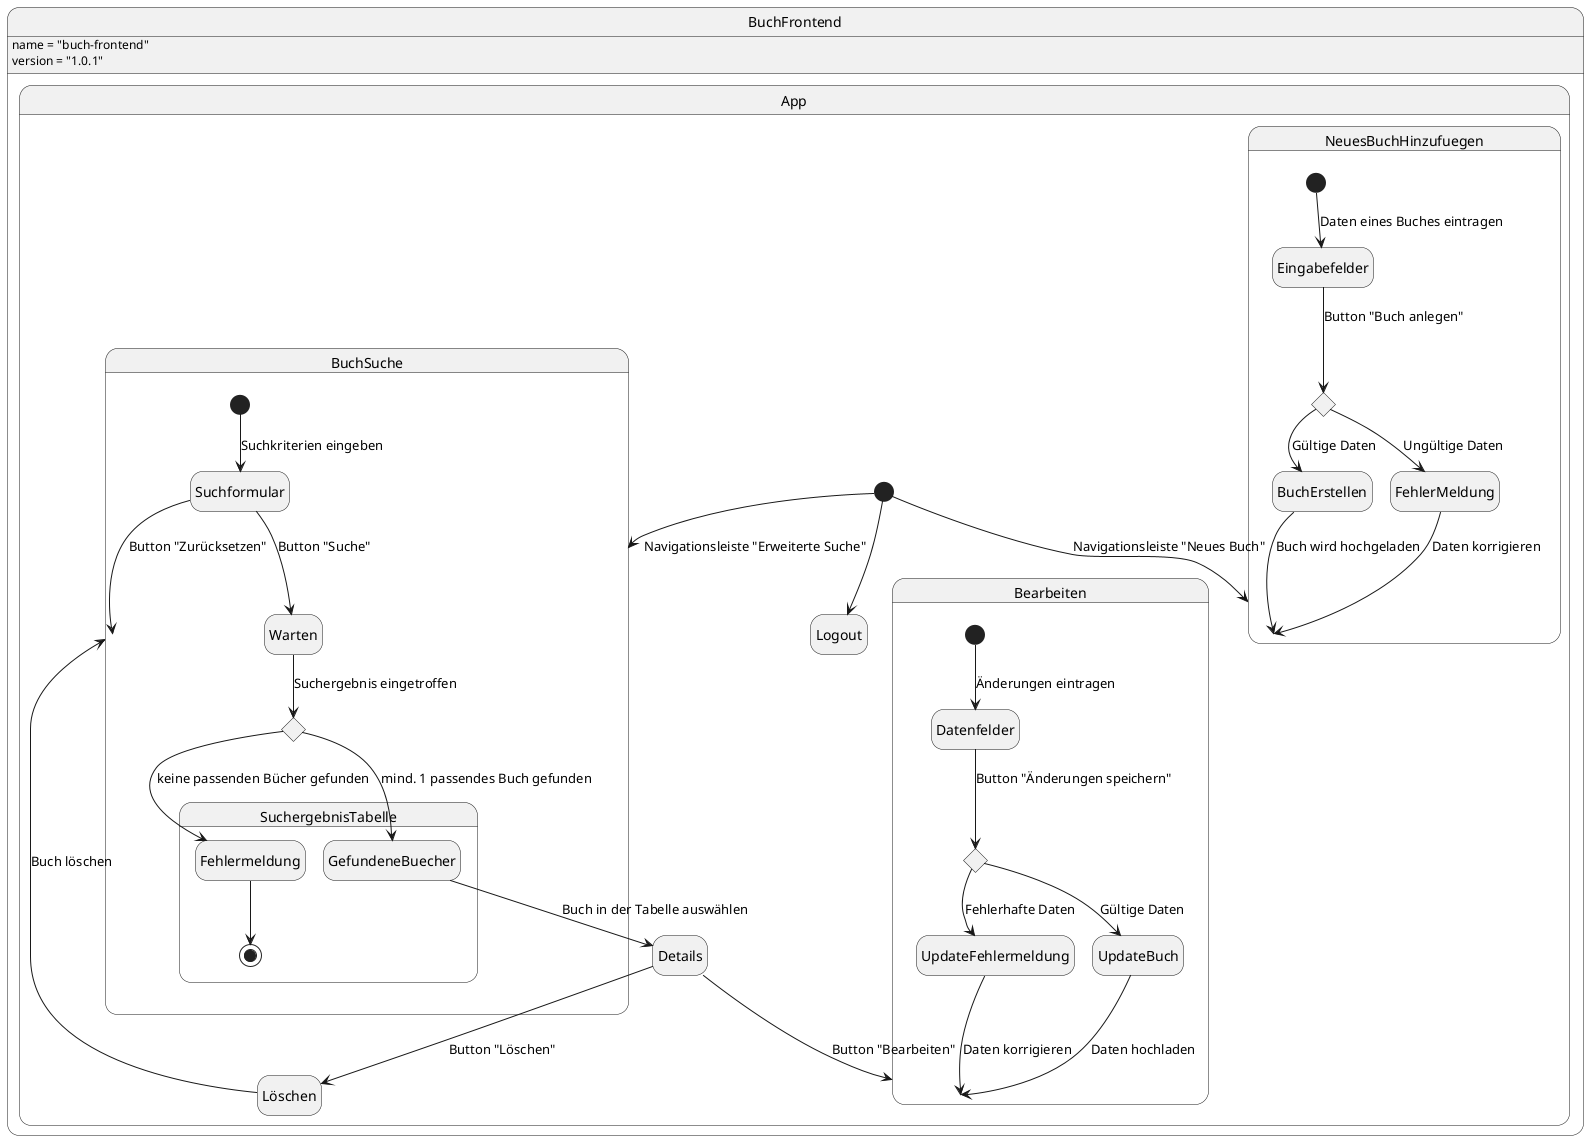 @startuml Zustandsdiagramm
' Preview durch <Alt>d

hide empty description
state BuchFrontend {
    BuchFrontend : name = "buch-frontend"
    BuchFrontend : version = "1.0.1"

    state App {
        [*] --> Logout

        state BuchSuche {
            [*] --> Suchformular: Suchkriterien eingeben
            Suchformular --> Warten: Button "Suche"
            Suchformular --> BuchSuche: Button "Zurücksetzen"
            state SuchAuswahl <<choice>>
            Warten --> SuchAuswahl: Suchergebnis eingetroffen

            state SuchergebnisTabelle {
                SuchAuswahl --> GefundeneBuecher: mind. 1 passendes Buch gefunden
                SuchAuswahl --> Fehlermeldung: keine passenden Bücher gefunden
                Fehlermeldung --> [*]
            }
        }
        Details --> Bearbeiten: Button "Bearbeiten"
        Details --> Löschen: Button "Löschen"
        Löschen --> BuchSuche: Buch löschen

        state Bearbeiten {
            [*] --> Datenfelder: Änderungen eintragen
            state UpdateAuswahl <<choice>> 
            Datenfelder --> UpdateAuswahl: Button "Änderungen speichern"
            UpdateAuswahl --> UpdateFehlermeldung: Fehlerhafte Daten
            UpdateAuswahl --> UpdateBuch: Gültige Daten
            UpdateBuch --> Bearbeiten: Daten hochladen
            UpdateFehlermeldung --> Bearbeiten: Daten korrigieren
        }

        [*] --> BuchSuche: Navigationsleiste "Erweiterte Suche"
        GefundeneBuecher --> Details: Buch in der Tabelle auswählen

        [*] --> NeuesBuchHinzufuegen: Navigationsleiste "Neues Buch"
        
        state NeuesBuchHinzufuegen {
            [*] --> Eingabefelder: Daten eines Buches eintragen
            state HinzufuegenAuswahl <<choice>>
            Eingabefelder --> HinzufuegenAuswahl: Button "Buch anlegen"
            HinzufuegenAuswahl --> BuchErstellen: Gültige Daten
            HinzufuegenAuswahl --> FehlerMeldung: Ungültige Daten
            BuchErstellen --> NeuesBuchHinzufuegen: Buch wird hochgeladen
            FehlerMeldung --> NeuesBuchHinzufuegen: Daten korrigieren
        }

        
    }
}
@enduml

